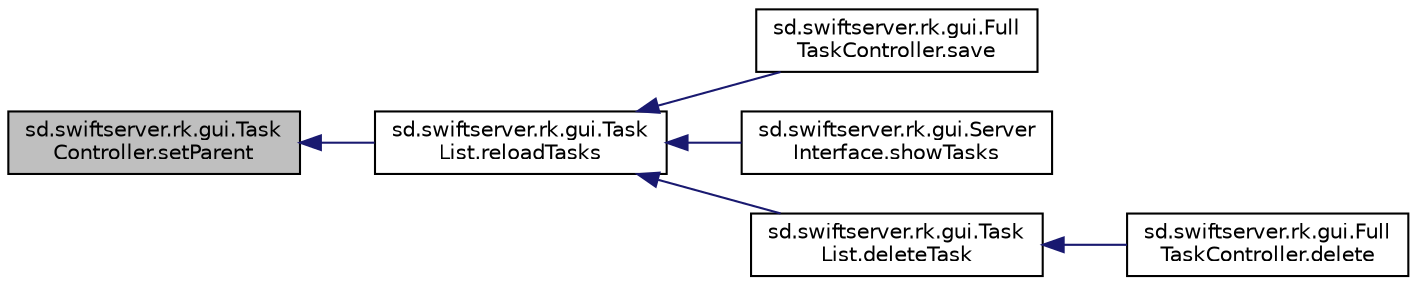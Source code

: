 digraph "sd.swiftserver.rk.gui.TaskController.setParent"
{
  edge [fontname="Helvetica",fontsize="10",labelfontname="Helvetica",labelfontsize="10"];
  node [fontname="Helvetica",fontsize="10",shape=record];
  rankdir="LR";
  Node1 [label="sd.swiftserver.rk.gui.Task\lController.setParent",height=0.2,width=0.4,color="black", fillcolor="grey75", style="filled", fontcolor="black"];
  Node1 -> Node2 [dir="back",color="midnightblue",fontsize="10",style="solid",fontname="Helvetica"];
  Node2 [label="sd.swiftserver.rk.gui.Task\lList.reloadTasks",height=0.2,width=0.4,color="black", fillcolor="white", style="filled",URL="$classsd_1_1swiftserver_1_1rk_1_1gui_1_1TaskList.html#a90f207d4871d18e5f710ad4c362e978f"];
  Node2 -> Node3 [dir="back",color="midnightblue",fontsize="10",style="solid",fontname="Helvetica"];
  Node3 [label="sd.swiftserver.rk.gui.Full\lTaskController.save",height=0.2,width=0.4,color="black", fillcolor="white", style="filled",URL="$classsd_1_1swiftserver_1_1rk_1_1gui_1_1FullTaskController.html#a76649cb72c268add8aedba2fc6891d8e"];
  Node2 -> Node4 [dir="back",color="midnightblue",fontsize="10",style="solid",fontname="Helvetica"];
  Node4 [label="sd.swiftserver.rk.gui.Server\lInterface.showTasks",height=0.2,width=0.4,color="black", fillcolor="white", style="filled",URL="$classsd_1_1swiftserver_1_1rk_1_1gui_1_1ServerInterface.html#abcd88000a9caa34ec190efa701d12078"];
  Node2 -> Node5 [dir="back",color="midnightblue",fontsize="10",style="solid",fontname="Helvetica"];
  Node5 [label="sd.swiftserver.rk.gui.Task\lList.deleteTask",height=0.2,width=0.4,color="black", fillcolor="white", style="filled",URL="$classsd_1_1swiftserver_1_1rk_1_1gui_1_1TaskList.html#af7f63aa022c4bcb8b9efab62e32797b9"];
  Node5 -> Node6 [dir="back",color="midnightblue",fontsize="10",style="solid",fontname="Helvetica"];
  Node6 [label="sd.swiftserver.rk.gui.Full\lTaskController.delete",height=0.2,width=0.4,color="black", fillcolor="white", style="filled",URL="$classsd_1_1swiftserver_1_1rk_1_1gui_1_1FullTaskController.html#a349c1e3928f864f87c02c73f949ce97e"];
}
